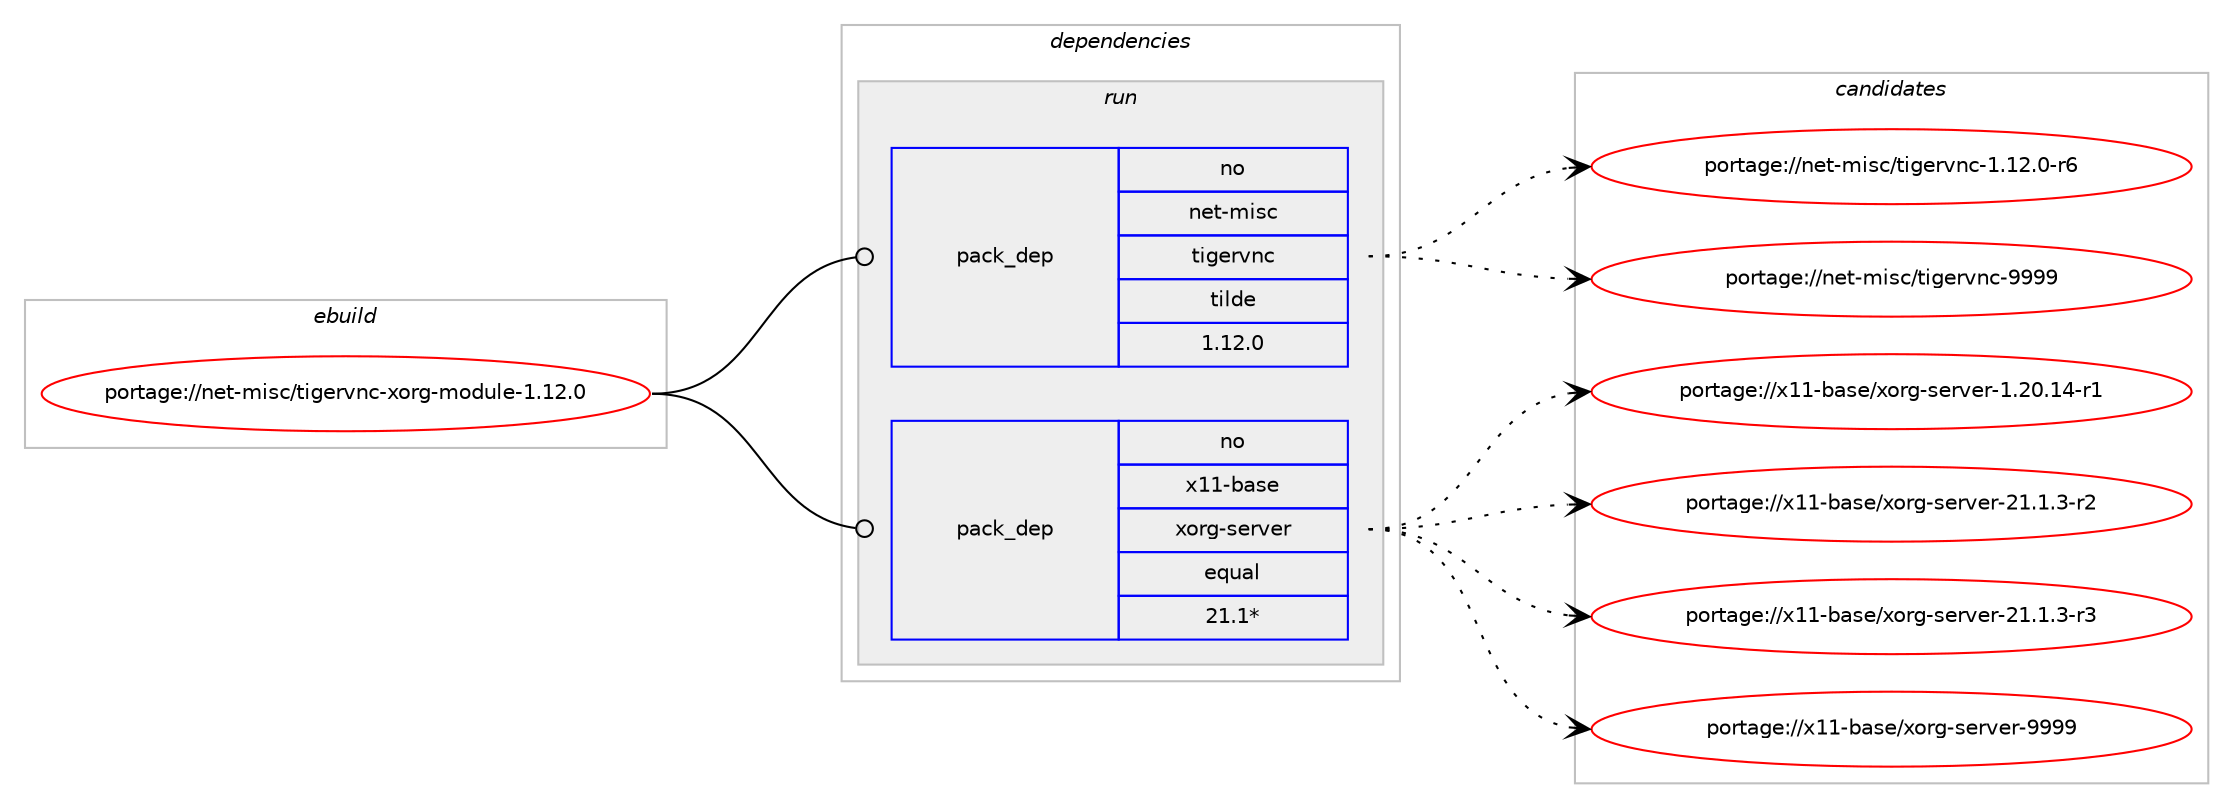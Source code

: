 digraph prolog {

# *************
# Graph options
# *************

newrank=true;
concentrate=true;
compound=true;
graph [rankdir=LR,fontname=Helvetica,fontsize=10,ranksep=1.5];#, ranksep=2.5, nodesep=0.2];
edge  [arrowhead=vee];
node  [fontname=Helvetica,fontsize=10];

# **********
# The ebuild
# **********

subgraph cluster_leftcol {
color=gray;
rank=same;
label=<<i>ebuild</i>>;
id [label="portage://net-misc/tigervnc-xorg-module-1.12.0", color=red, width=4, href="../net-misc/tigervnc-xorg-module-1.12.0.svg"];
}

# ****************
# The dependencies
# ****************

subgraph cluster_midcol {
color=gray;
label=<<i>dependencies</i>>;
subgraph cluster_compile {
fillcolor="#eeeeee";
style=filled;
label=<<i>compile</i>>;
}
subgraph cluster_compileandrun {
fillcolor="#eeeeee";
style=filled;
label=<<i>compile and run</i>>;
}
subgraph cluster_run {
fillcolor="#eeeeee";
style=filled;
label=<<i>run</i>>;
subgraph pack547 {
dependency1951 [label=<<TABLE BORDER="0" CELLBORDER="1" CELLSPACING="0" CELLPADDING="4" WIDTH="220"><TR><TD ROWSPAN="6" CELLPADDING="30">pack_dep</TD></TR><TR><TD WIDTH="110">no</TD></TR><TR><TD>net-misc</TD></TR><TR><TD>tigervnc</TD></TR><TR><TD>tilde</TD></TR><TR><TD>1.12.0</TD></TR></TABLE>>, shape=none, color=blue];
}
id:e -> dependency1951:w [weight=20,style="solid",arrowhead="odot"];
subgraph pack548 {
dependency1952 [label=<<TABLE BORDER="0" CELLBORDER="1" CELLSPACING="0" CELLPADDING="4" WIDTH="220"><TR><TD ROWSPAN="6" CELLPADDING="30">pack_dep</TD></TR><TR><TD WIDTH="110">no</TD></TR><TR><TD>x11-base</TD></TR><TR><TD>xorg-server</TD></TR><TR><TD>equal</TD></TR><TR><TD>21.1*</TD></TR></TABLE>>, shape=none, color=blue];
}
id:e -> dependency1952:w [weight=20,style="solid",arrowhead="odot"];
}
}

# **************
# The candidates
# **************

subgraph cluster_choices {
rank=same;
color=gray;
label=<<i>candidates</i>>;

subgraph choice547 {
color=black;
nodesep=1;
choice11010111645109105115994711610510310111411811099454946495046484511454 [label="portage://net-misc/tigervnc-1.12.0-r6", color=red, width=4,href="../net-misc/tigervnc-1.12.0-r6.svg"];
choice110101116451091051159947116105103101114118110994557575757 [label="portage://net-misc/tigervnc-9999", color=red, width=4,href="../net-misc/tigervnc-9999.svg"];
dependency1951:e -> choice11010111645109105115994711610510310111411811099454946495046484511454:w [style=dotted,weight="100"];
dependency1951:e -> choice110101116451091051159947116105103101114118110994557575757:w [style=dotted,weight="100"];
}
subgraph choice548 {
color=black;
nodesep=1;
choice1204949459897115101471201111141034511510111411810111445494650484649524511449 [label="portage://x11-base/xorg-server-1.20.14-r1", color=red, width=4,href="../x11-base/xorg-server-1.20.14-r1.svg"];
choice12049494598971151014712011111410345115101114118101114455049464946514511450 [label="portage://x11-base/xorg-server-21.1.3-r2", color=red, width=4,href="../x11-base/xorg-server-21.1.3-r2.svg"];
choice12049494598971151014712011111410345115101114118101114455049464946514511451 [label="portage://x11-base/xorg-server-21.1.3-r3", color=red, width=4,href="../x11-base/xorg-server-21.1.3-r3.svg"];
choice120494945989711510147120111114103451151011141181011144557575757 [label="portage://x11-base/xorg-server-9999", color=red, width=4,href="../x11-base/xorg-server-9999.svg"];
dependency1952:e -> choice1204949459897115101471201111141034511510111411810111445494650484649524511449:w [style=dotted,weight="100"];
dependency1952:e -> choice12049494598971151014712011111410345115101114118101114455049464946514511450:w [style=dotted,weight="100"];
dependency1952:e -> choice12049494598971151014712011111410345115101114118101114455049464946514511451:w [style=dotted,weight="100"];
dependency1952:e -> choice120494945989711510147120111114103451151011141181011144557575757:w [style=dotted,weight="100"];
}
}

}
